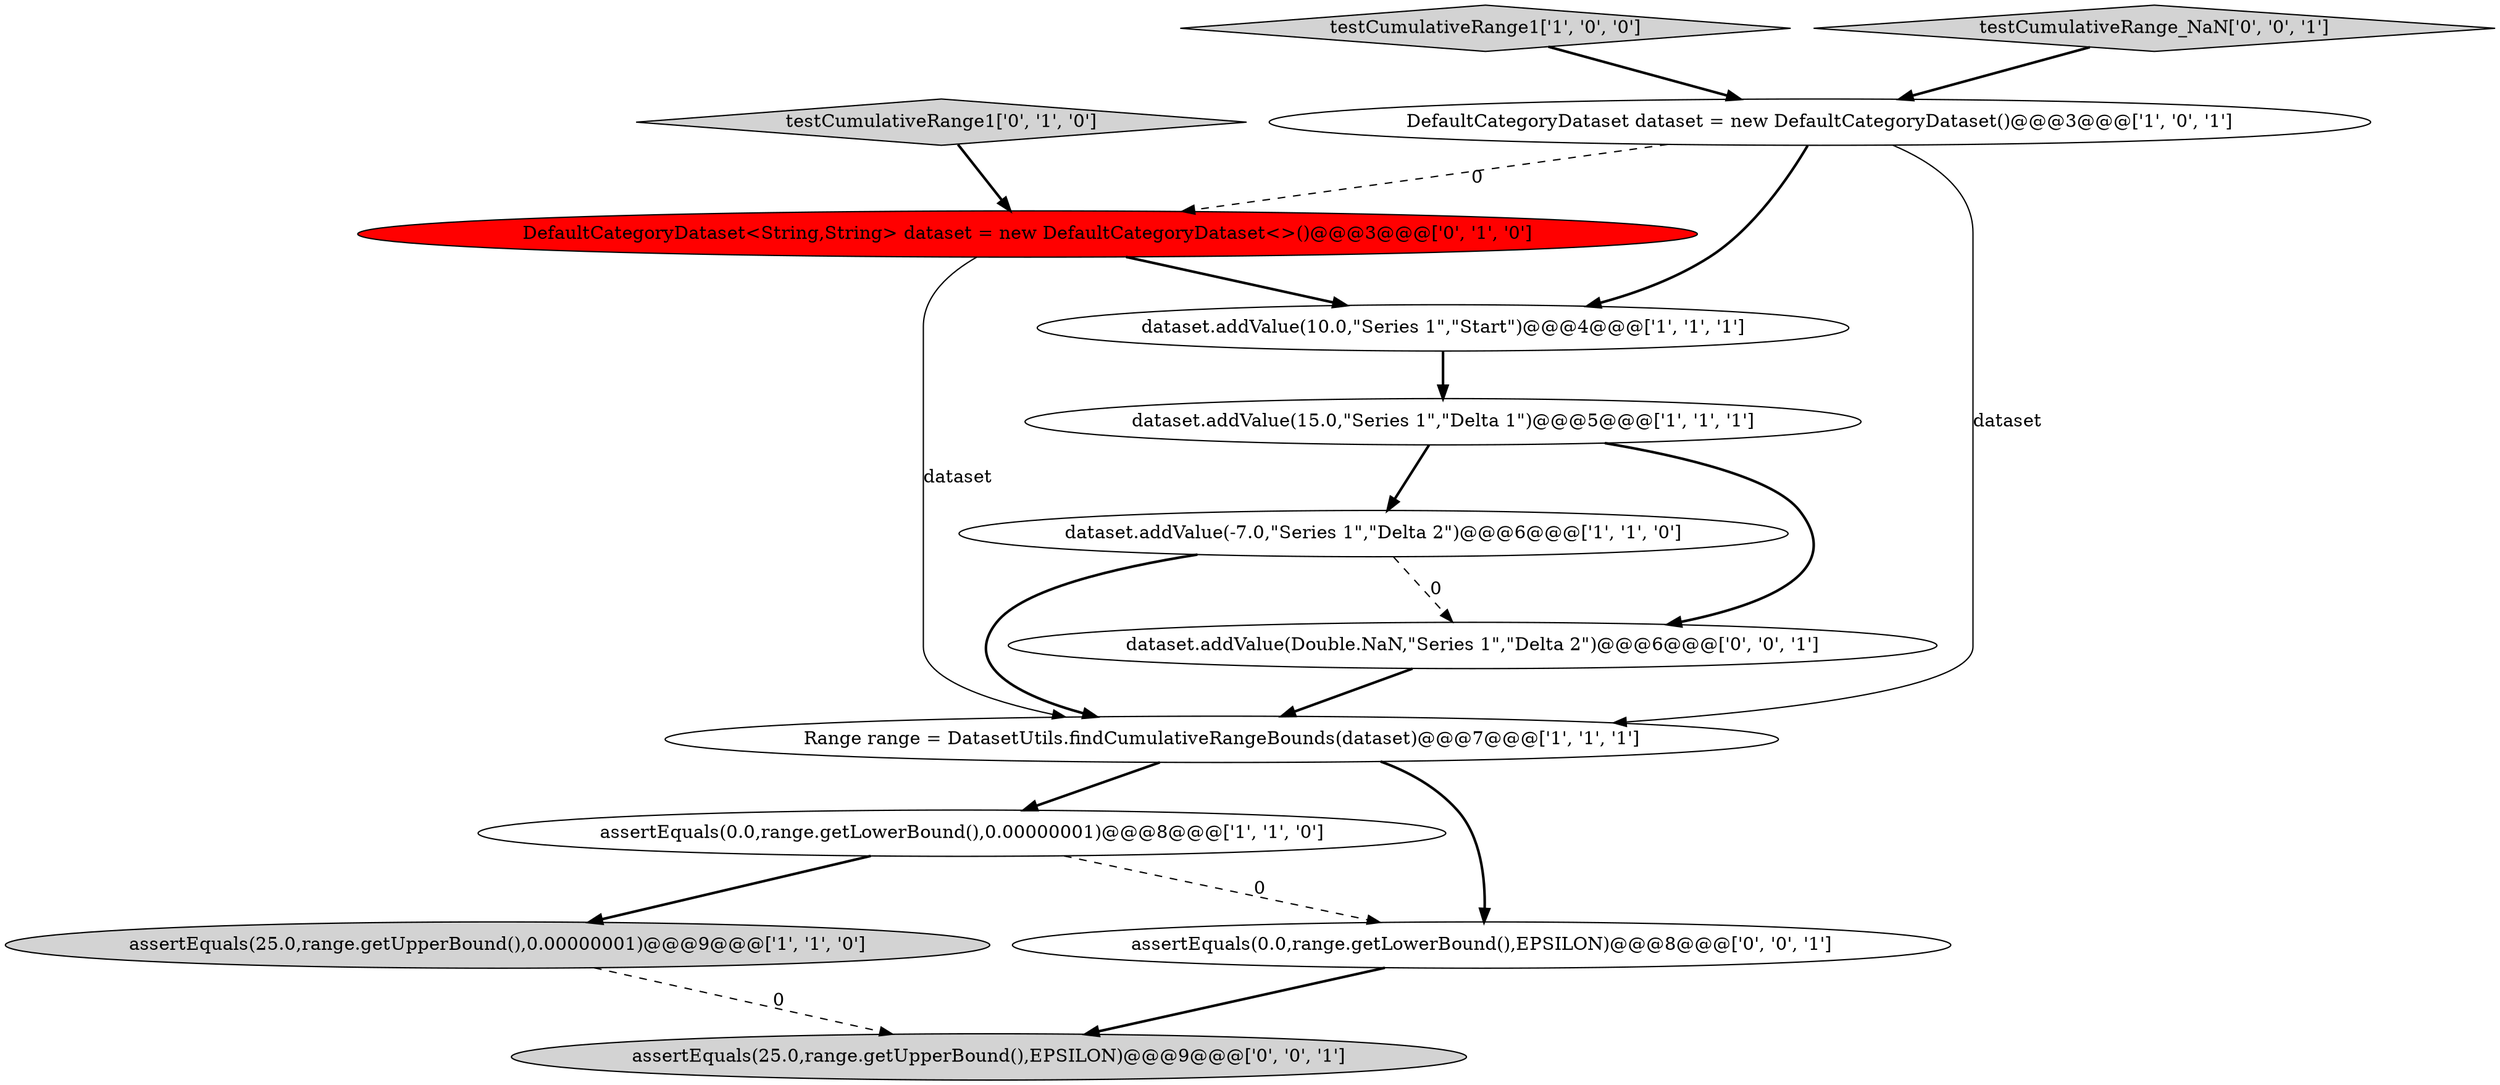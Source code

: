 digraph {
10 [style = filled, label = "dataset.addValue(Double.NaN,\"Series 1\",\"Delta 2\")@@@6@@@['0', '0', '1']", fillcolor = white, shape = ellipse image = "AAA0AAABBB3BBB"];
12 [style = filled, label = "assertEquals(25.0,range.getUpperBound(),EPSILON)@@@9@@@['0', '0', '1']", fillcolor = lightgray, shape = ellipse image = "AAA0AAABBB3BBB"];
2 [style = filled, label = "dataset.addValue(10.0,\"Series 1\",\"Start\")@@@4@@@['1', '1', '1']", fillcolor = white, shape = ellipse image = "AAA0AAABBB1BBB"];
5 [style = filled, label = "DefaultCategoryDataset dataset = new DefaultCategoryDataset()@@@3@@@['1', '0', '1']", fillcolor = white, shape = ellipse image = "AAA0AAABBB1BBB"];
7 [style = filled, label = "dataset.addValue(15.0,\"Series 1\",\"Delta 1\")@@@5@@@['1', '1', '1']", fillcolor = white, shape = ellipse image = "AAA0AAABBB1BBB"];
1 [style = filled, label = "assertEquals(0.0,range.getLowerBound(),0.00000001)@@@8@@@['1', '1', '0']", fillcolor = white, shape = ellipse image = "AAA0AAABBB1BBB"];
13 [style = filled, label = "assertEquals(0.0,range.getLowerBound(),EPSILON)@@@8@@@['0', '0', '1']", fillcolor = white, shape = ellipse image = "AAA0AAABBB3BBB"];
6 [style = filled, label = "dataset.addValue(-7.0,\"Series 1\",\"Delta 2\")@@@6@@@['1', '1', '0']", fillcolor = white, shape = ellipse image = "AAA0AAABBB1BBB"];
8 [style = filled, label = "DefaultCategoryDataset<String,String> dataset = new DefaultCategoryDataset<>()@@@3@@@['0', '1', '0']", fillcolor = red, shape = ellipse image = "AAA1AAABBB2BBB"];
9 [style = filled, label = "testCumulativeRange1['0', '1', '0']", fillcolor = lightgray, shape = diamond image = "AAA0AAABBB2BBB"];
3 [style = filled, label = "testCumulativeRange1['1', '0', '0']", fillcolor = lightgray, shape = diamond image = "AAA0AAABBB1BBB"];
0 [style = filled, label = "assertEquals(25.0,range.getUpperBound(),0.00000001)@@@9@@@['1', '1', '0']", fillcolor = lightgray, shape = ellipse image = "AAA0AAABBB1BBB"];
11 [style = filled, label = "testCumulativeRange_NaN['0', '0', '1']", fillcolor = lightgray, shape = diamond image = "AAA0AAABBB3BBB"];
4 [style = filled, label = "Range range = DatasetUtils.findCumulativeRangeBounds(dataset)@@@7@@@['1', '1', '1']", fillcolor = white, shape = ellipse image = "AAA0AAABBB1BBB"];
5->8 [style = dashed, label="0"];
6->4 [style = bold, label=""];
11->5 [style = bold, label=""];
5->2 [style = bold, label=""];
4->1 [style = bold, label=""];
3->5 [style = bold, label=""];
5->4 [style = solid, label="dataset"];
13->12 [style = bold, label=""];
2->7 [style = bold, label=""];
1->0 [style = bold, label=""];
6->10 [style = dashed, label="0"];
1->13 [style = dashed, label="0"];
8->2 [style = bold, label=""];
0->12 [style = dashed, label="0"];
9->8 [style = bold, label=""];
7->10 [style = bold, label=""];
7->6 [style = bold, label=""];
8->4 [style = solid, label="dataset"];
4->13 [style = bold, label=""];
10->4 [style = bold, label=""];
}
